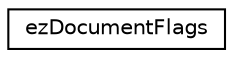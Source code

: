digraph "Graphical Class Hierarchy"
{
 // LATEX_PDF_SIZE
  edge [fontname="Helvetica",fontsize="10",labelfontname="Helvetica",labelfontsize="10"];
  node [fontname="Helvetica",fontsize="10",shape=record];
  rankdir="LR";
  Node0 [label="ezDocumentFlags",height=0.2,width=0.4,color="black", fillcolor="white", style="filled",URL="$d8/df7/structez_document_flags.htm",tooltip=" "];
}
